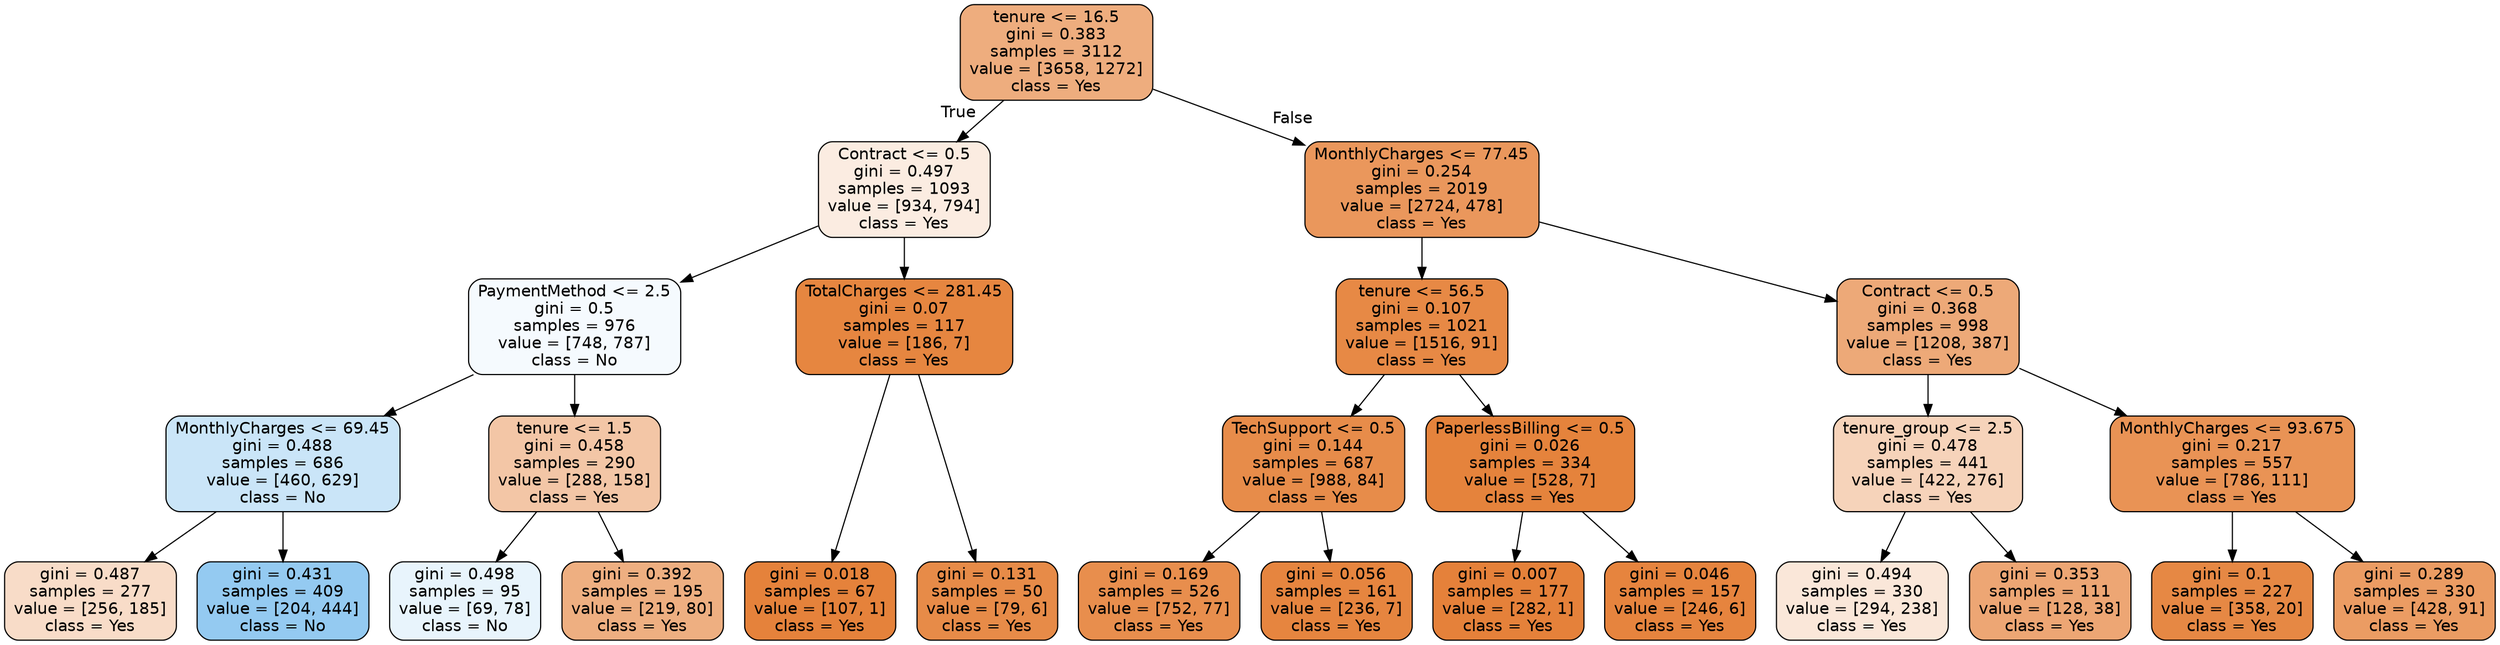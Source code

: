 digraph Tree {
node [shape=box, style="filled, rounded", color="black", fontname=helvetica] ;
graph [ranksep=equally, splines=polyline] ;
edge [fontname=helvetica] ;
0 [label="tenure <= 16.5\ngini = 0.383\nsamples = 3112\nvalue = [3658, 1272]\nclass = Yes", fillcolor="#eead7e"] ;
1 [label="Contract <= 0.5\ngini = 0.497\nsamples = 1093\nvalue = [934, 794]\nclass = Yes", fillcolor="#fbece1"] ;
0 -> 1 [labeldistance=2.5, labelangle=45, headlabel="True"] ;
2 [label="PaymentMethod <= 2.5\ngini = 0.5\nsamples = 976\nvalue = [748, 787]\nclass = No", fillcolor="#f5fafe"] ;
1 -> 2 ;
3 [label="MonthlyCharges <= 69.45\ngini = 0.488\nsamples = 686\nvalue = [460, 629]\nclass = No", fillcolor="#cae5f8"] ;
2 -> 3 ;
4 [label="gini = 0.487\nsamples = 277\nvalue = [256, 185]\nclass = Yes", fillcolor="#f8dcc8"] ;
3 -> 4 ;
5 [label="gini = 0.431\nsamples = 409\nvalue = [204, 444]\nclass = No", fillcolor="#94caf1"] ;
3 -> 5 ;
6 [label="tenure <= 1.5\ngini = 0.458\nsamples = 290\nvalue = [288, 158]\nclass = Yes", fillcolor="#f3c6a6"] ;
2 -> 6 ;
7 [label="gini = 0.498\nsamples = 95\nvalue = [69, 78]\nclass = No", fillcolor="#e8f4fc"] ;
6 -> 7 ;
8 [label="gini = 0.392\nsamples = 195\nvalue = [219, 80]\nclass = Yes", fillcolor="#eeaf81"] ;
6 -> 8 ;
9 [label="TotalCharges <= 281.45\ngini = 0.07\nsamples = 117\nvalue = [186, 7]\nclass = Yes", fillcolor="#e68640"] ;
1 -> 9 ;
10 [label="gini = 0.018\nsamples = 67\nvalue = [107, 1]\nclass = Yes", fillcolor="#e5823b"] ;
9 -> 10 ;
11 [label="gini = 0.131\nsamples = 50\nvalue = [79, 6]\nclass = Yes", fillcolor="#e78b48"] ;
9 -> 11 ;
12 [label="MonthlyCharges <= 77.45\ngini = 0.254\nsamples = 2019\nvalue = [2724, 478]\nclass = Yes", fillcolor="#ea975c"] ;
0 -> 12 [labeldistance=2.5, labelangle=-45, headlabel="False"] ;
13 [label="tenure <= 56.5\ngini = 0.107\nsamples = 1021\nvalue = [1516, 91]\nclass = Yes", fillcolor="#e78945"] ;
12 -> 13 ;
14 [label="TechSupport <= 0.5\ngini = 0.144\nsamples = 687\nvalue = [988, 84]\nclass = Yes", fillcolor="#e78c4a"] ;
13 -> 14 ;
15 [label="gini = 0.169\nsamples = 526\nvalue = [752, 77]\nclass = Yes", fillcolor="#e88e4d"] ;
14 -> 15 ;
16 [label="gini = 0.056\nsamples = 161\nvalue = [236, 7]\nclass = Yes", fillcolor="#e6853f"] ;
14 -> 16 ;
17 [label="PaperlessBilling <= 0.5\ngini = 0.026\nsamples = 334\nvalue = [528, 7]\nclass = Yes", fillcolor="#e5833c"] ;
13 -> 17 ;
18 [label="gini = 0.007\nsamples = 177\nvalue = [282, 1]\nclass = Yes", fillcolor="#e5813a"] ;
17 -> 18 ;
19 [label="gini = 0.046\nsamples = 157\nvalue = [246, 6]\nclass = Yes", fillcolor="#e6843e"] ;
17 -> 19 ;
20 [label="Contract <= 0.5\ngini = 0.368\nsamples = 998\nvalue = [1208, 387]\nclass = Yes", fillcolor="#eda978"] ;
12 -> 20 ;
21 [label="tenure_group <= 2.5\ngini = 0.478\nsamples = 441\nvalue = [422, 276]\nclass = Yes", fillcolor="#f6d3ba"] ;
20 -> 21 ;
22 [label="gini = 0.494\nsamples = 330\nvalue = [294, 238]\nclass = Yes", fillcolor="#fae7d9"] ;
21 -> 22 ;
23 [label="gini = 0.353\nsamples = 111\nvalue = [128, 38]\nclass = Yes", fillcolor="#eda674"] ;
21 -> 23 ;
24 [label="MonthlyCharges <= 93.675\ngini = 0.217\nsamples = 557\nvalue = [786, 111]\nclass = Yes", fillcolor="#e99355"] ;
20 -> 24 ;
25 [label="gini = 0.1\nsamples = 227\nvalue = [358, 20]\nclass = Yes", fillcolor="#e68844"] ;
24 -> 25 ;
26 [label="gini = 0.289\nsamples = 330\nvalue = [428, 91]\nclass = Yes", fillcolor="#eb9c63"] ;
24 -> 26 ;
{rank=same ; 0} ;
{rank=same ; 1; 12} ;
{rank=same ; 2; 9; 13; 20} ;
{rank=same ; 3; 6; 14; 17; 21; 24} ;
{rank=same ; 4; 5; 7; 8; 10; 11; 15; 16; 18; 19; 22; 23; 25; 26} ;
}